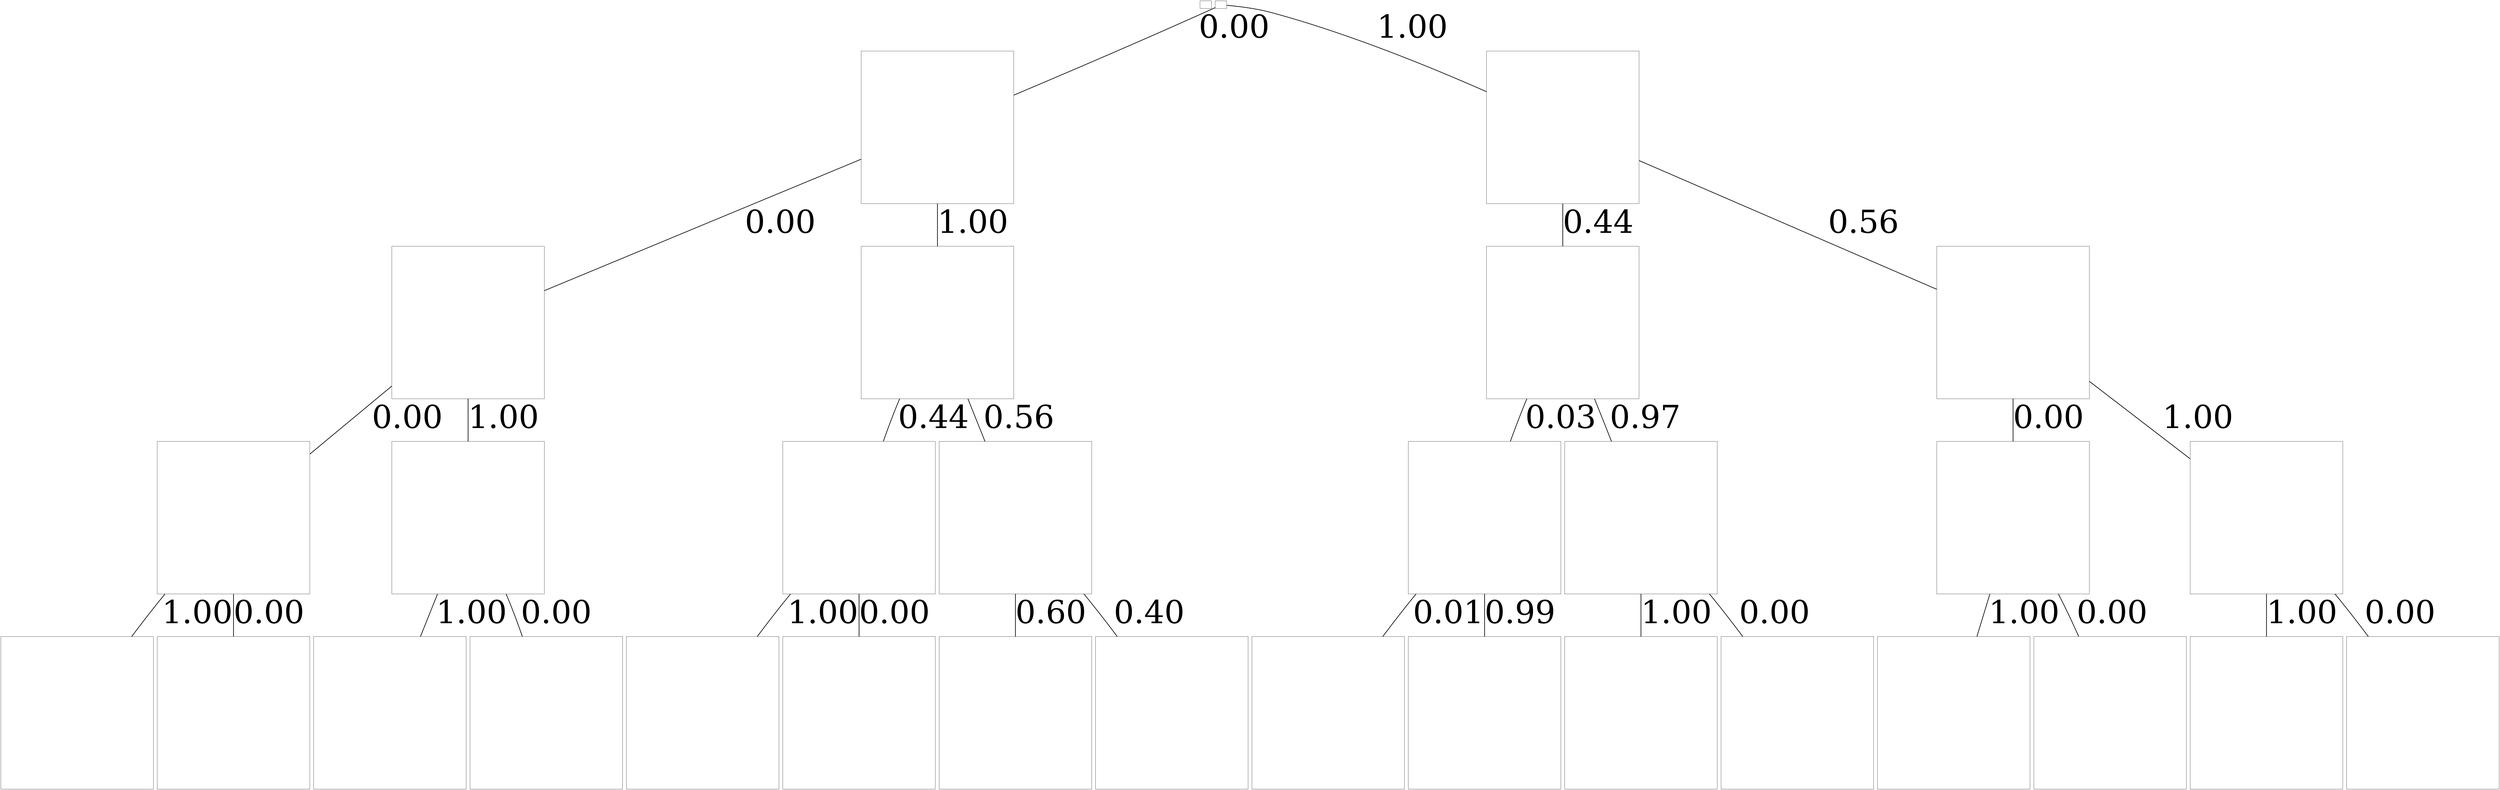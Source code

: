 // Tree
graph {
	data [label="" image="figures/data.png" shape=box]
	0 [label="" image="figures/0.png" shape=box]
	00 [label="" height=10 image="figures/00.png" shape=box width=10]
	01 [label="" height=10 image="figures/01.png" shape=box width=10]
	0 -- 00 [label=0.00 fontsize="150pt" penwidth=3]
	0 -- 01 [label=1.00 fontsize="150pt" penwidth=3]
	000 [label="" height=10 image="figures/000.png" shape=box width=10]
	001 [label="" height=10 image="figures/001.png" shape=box width=10]
	00 -- 000 [label=0.00 fontsize="150pt" penwidth=3]
	00 -- 001 [label=1.00 fontsize="150pt" penwidth=3]
	0000 [label="" height=10 image="figures/0000.png" shape=box width=10]
	0001 [label="" height=10 image="figures/0001.png" shape=box width=10]
	000 -- 0000 [label=0.00 fontsize="150pt" penwidth=3]
	000 -- 0001 [label=1.00 fontsize="150pt" penwidth=3]
	00000 [label="" height=10 image="figures/00000.png" shape=box width=10]
	00001 [label="" height=10 image="figures/00001.png" shape=box width=10]
	0000 -- 00000 [label=1.00 fontsize="150pt" penwidth=3]
	0000 -- 00001 [label=0.00 fontsize="150pt" penwidth=3]
	00010 [label="" height=10 image="figures/00010.png" shape=box width=10]
	00011 [label="" height=10 image="figures/00011.png" shape=box width=10]
	0001 -- 00010 [label=1.00 fontsize="150pt" penwidth=3]
	0001 -- 00011 [label=0.00 fontsize="150pt" penwidth=3]
	0010 [label="" height=10 image="figures/0010.png" shape=box width=10]
	0011 [label="" height=10 image="figures/0011.png" shape=box width=10]
	001 -- 0010 [label=0.44 fontsize="150pt" penwidth=3]
	001 -- 0011 [label=0.56 fontsize="150pt" penwidth=3]
	00100 [label="" height=10 image="figures/00100.png" shape=box width=10]
	00101 [label="" height=10 image="figures/00101.png" shape=box width=10]
	0010 -- 00100 [label=1.00 fontsize="150pt" penwidth=3]
	0010 -- 00101 [label=0.00 fontsize="150pt" penwidth=3]
	00110 [label="" height=10 image="figures/00110.png" shape=box width=10]
	00111 [label="" height=10 image="figures/00111.png" shape=box width=10]
	0011 -- 00110 [label=0.60 fontsize="150pt" penwidth=3]
	0011 -- 00111 [label=0.40 fontsize="150pt" penwidth=3]
	010 [label="" height=10 image="figures/010.png" shape=box width=10]
	011 [label="" height=10 image="figures/011.png" shape=box width=10]
	01 -- 010 [label=0.44 fontsize="150pt" penwidth=3]
	01 -- 011 [label=0.56 fontsize="150pt" penwidth=3]
	0100 [label="" height=10 image="figures/0100.png" shape=box width=10]
	0101 [label="" height=10 image="figures/0101.png" shape=box width=10]
	010 -- 0100 [label=0.03 fontsize="150pt" penwidth=3]
	010 -- 0101 [label=0.97 fontsize="150pt" penwidth=3]
	01000 [label="" height=10 image="figures/01000.png" shape=box width=10]
	01001 [label="" height=10 image="figures/01001.png" shape=box width=10]
	0100 -- 01000 [label=0.01 fontsize="150pt" penwidth=3]
	0100 -- 01001 [label=0.99 fontsize="150pt" penwidth=3]
	01010 [label="" height=10 image="figures/01010.png" shape=box width=10]
	01011 [label="" height=10 image="figures/01011.png" shape=box width=10]
	0101 -- 01010 [label=1.00 fontsize="150pt" penwidth=3]
	0101 -- 01011 [label=0.00 fontsize="150pt" penwidth=3]
	0110 [label="" height=10 image="figures/0110.png" shape=box width=10]
	0111 [label="" height=10 image="figures/0111.png" shape=box width=10]
	011 -- 0110 [label=0.00 fontsize="150pt" penwidth=3]
	011 -- 0111 [label=1.00 fontsize="150pt" penwidth=3]
	01100 [label="" height=10 image="figures/01100.png" shape=box width=10]
	01101 [label="" height=10 image="figures/01101.png" shape=box width=10]
	0110 -- 01100 [label=1.00 fontsize="150pt" penwidth=3]
	0110 -- 01101 [label=0.00 fontsize="150pt" penwidth=3]
	01110 [label="" height=10 image="figures/01110.png" shape=box width=10]
	01111 [label="" height=10 image="figures/01111.png" shape=box width=10]
	0111 -- 01110 [label=1.00 fontsize="150pt" penwidth=3]
	0111 -- 01111 [label=0.00 fontsize="150pt" penwidth=3]
}
